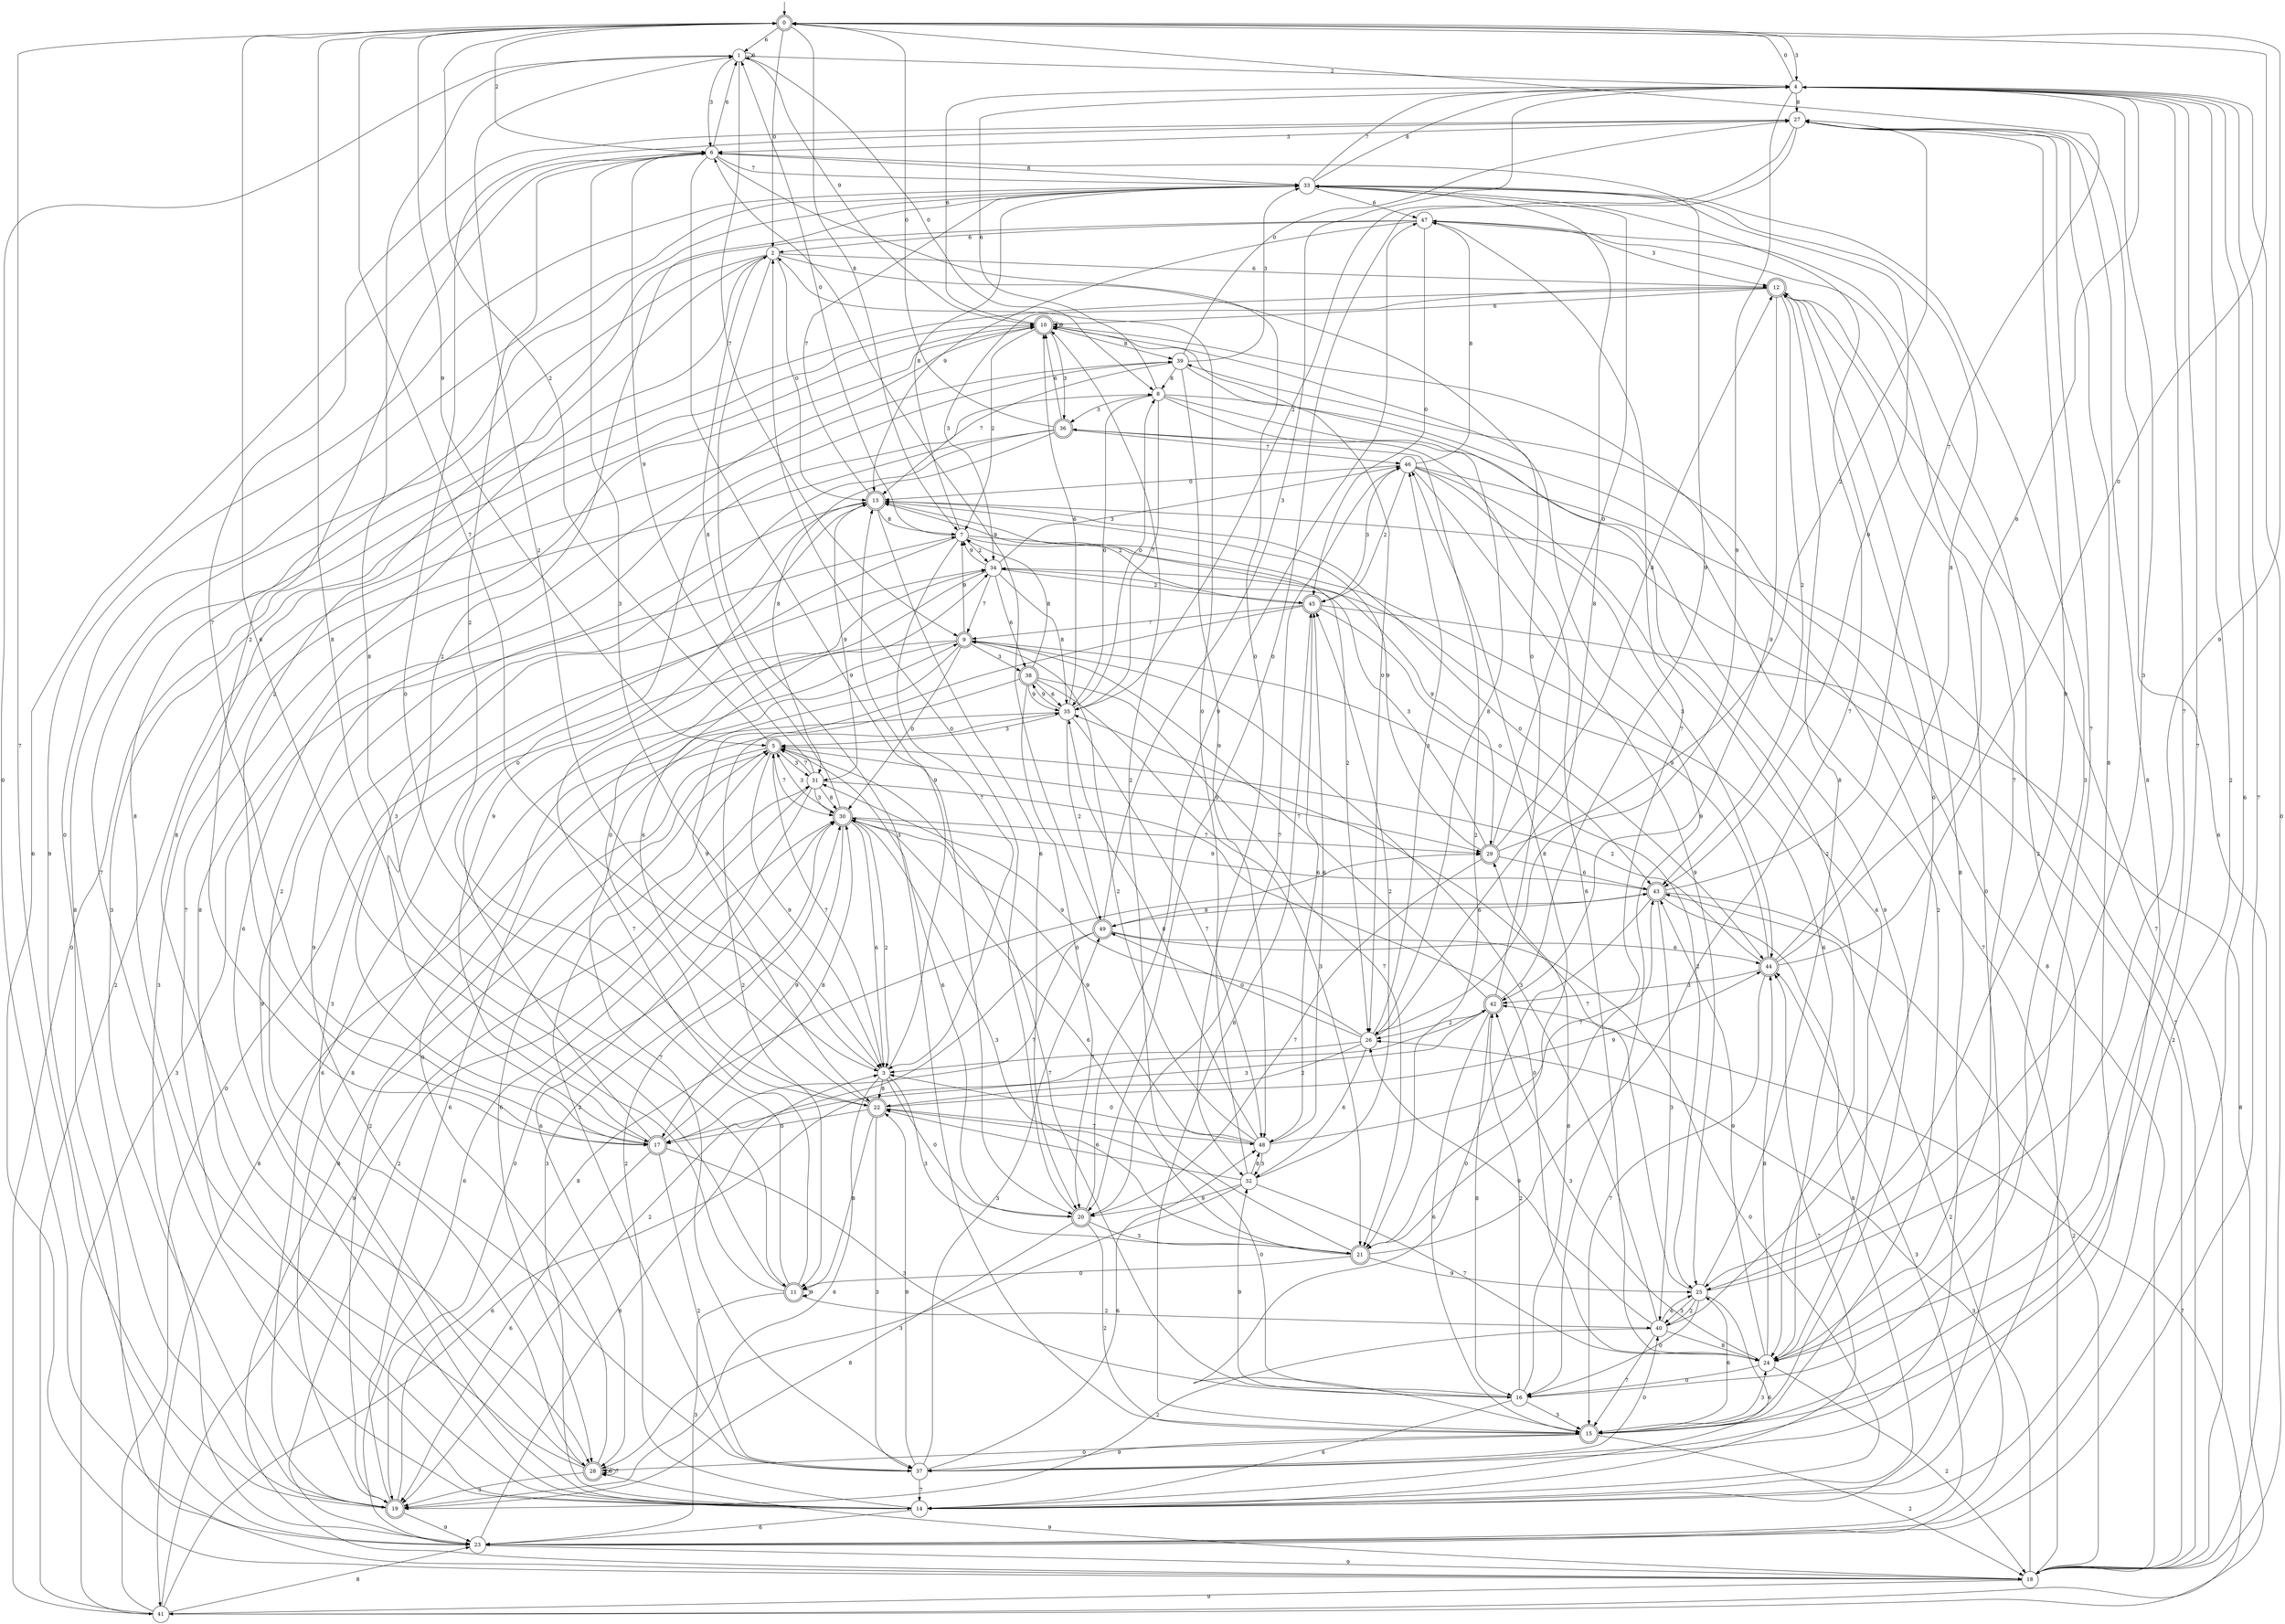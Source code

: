 digraph g {

	s0 [shape="doublecircle" label="0"];
	s1 [shape="circle" label="1"];
	s2 [shape="circle" label="2"];
	s3 [shape="circle" label="3"];
	s4 [shape="circle" label="4"];
	s5 [shape="doublecircle" label="5"];
	s6 [shape="circle" label="6"];
	s7 [shape="circle" label="7"];
	s8 [shape="circle" label="8"];
	s9 [shape="doublecircle" label="9"];
	s10 [shape="doublecircle" label="10"];
	s11 [shape="doublecircle" label="11"];
	s12 [shape="doublecircle" label="12"];
	s13 [shape="doublecircle" label="13"];
	s14 [shape="circle" label="14"];
	s15 [shape="doublecircle" label="15"];
	s16 [shape="circle" label="16"];
	s17 [shape="doublecircle" label="17"];
	s18 [shape="circle" label="18"];
	s19 [shape="doublecircle" label="19"];
	s20 [shape="doublecircle" label="20"];
	s21 [shape="doublecircle" label="21"];
	s22 [shape="doublecircle" label="22"];
	s23 [shape="circle" label="23"];
	s24 [shape="circle" label="24"];
	s25 [shape="circle" label="25"];
	s26 [shape="circle" label="26"];
	s27 [shape="circle" label="27"];
	s28 [shape="doublecircle" label="28"];
	s29 [shape="doublecircle" label="29"];
	s30 [shape="doublecircle" label="30"];
	s31 [shape="circle" label="31"];
	s32 [shape="circle" label="32"];
	s33 [shape="circle" label="33"];
	s34 [shape="circle" label="34"];
	s35 [shape="circle" label="35"];
	s36 [shape="doublecircle" label="36"];
	s37 [shape="circle" label="37"];
	s38 [shape="doublecircle" label="38"];
	s39 [shape="circle" label="39"];
	s40 [shape="circle" label="40"];
	s41 [shape="circle" label="41"];
	s42 [shape="doublecircle" label="42"];
	s43 [shape="doublecircle" label="43"];
	s44 [shape="doublecircle" label="44"];
	s45 [shape="doublecircle" label="45"];
	s46 [shape="circle" label="46"];
	s47 [shape="circle" label="47"];
	s48 [shape="circle" label="48"];
	s49 [shape="doublecircle" label="49"];
	s0 -> s1 [label="6"];
	s0 -> s2 [label="0"];
	s0 -> s3 [label="7"];
	s0 -> s4 [label="3"];
	s0 -> s5 [label="9"];
	s0 -> s6 [label="2"];
	s0 -> s7 [label="8"];
	s1 -> s1 [label="6"];
	s1 -> s8 [label="0"];
	s1 -> s9 [label="7"];
	s1 -> s6 [label="3"];
	s1 -> s10 [label="9"];
	s1 -> s4 [label="2"];
	s1 -> s11 [label="8"];
	s2 -> s12 [label="6"];
	s2 -> s13 [label="0"];
	s2 -> s14 [label="7"];
	s2 -> s15 [label="3"];
	s2 -> s16 [label="9"];
	s2 -> s17 [label="2"];
	s2 -> s18 [label="8"];
	s3 -> s19 [label="6"];
	s3 -> s20 [label="0"];
	s3 -> s5 [label="7"];
	s3 -> s21 [label="3"];
	s3 -> s13 [label="9"];
	s3 -> s1 [label="2"];
	s3 -> s22 [label="8"];
	s4 -> s23 [label="6"];
	s4 -> s0 [label="0"];
	s4 -> s24 [label="7"];
	s4 -> s25 [label="3"];
	s4 -> s26 [label="9"];
	s4 -> s14 [label="2"];
	s4 -> s27 [label="8"];
	s5 -> s28 [label="6"];
	s5 -> s29 [label="0"];
	s5 -> s30 [label="7"];
	s5 -> s31 [label="3"];
	s5 -> s3 [label="9"];
	s5 -> s0 [label="2"];
	s5 -> s18 [label="8"];
	s6 -> s1 [label="6"];
	s6 -> s32 [label="0"];
	s6 -> s33 [label="7"];
	s6 -> s3 [label="3"];
	s6 -> s20 [label="9"];
	s6 -> s17 [label="2"];
	s6 -> s33 [label="8"];
	s7 -> s24 [label="6"];
	s7 -> s1 [label="0"];
	s7 -> s3 [label="7"];
	s7 -> s28 [label="3"];
	s7 -> s29 [label="9"];
	s7 -> s34 [label="2"];
	s7 -> s33 [label="8"];
	s8 -> s4 [label="6"];
	s8 -> s35 [label="0"];
	s8 -> s35 [label="7"];
	s8 -> s36 [label="3"];
	s8 -> s15 [label="9"];
	s8 -> s15 [label="2"];
	s8 -> s26 [label="8"];
	s9 -> s19 [label="6"];
	s9 -> s30 [label="0"];
	s9 -> s37 [label="7"];
	s9 -> s38 [label="3"];
	s9 -> s7 [label="9"];
	s9 -> s25 [label="2"];
	s9 -> s19 [label="8"];
	s10 -> s4 [label="6"];
	s10 -> s26 [label="0"];
	s10 -> s14 [label="7"];
	s10 -> s36 [label="3"];
	s10 -> s10 [label="9"];
	s10 -> s7 [label="2"];
	s10 -> s39 [label="8"];
	s11 -> s0 [label="6"];
	s11 -> s27 [label="0"];
	s11 -> s34 [label="7"];
	s11 -> s23 [label="3"];
	s11 -> s11 [label="9"];
	s11 -> s40 [label="2"];
	s11 -> s0 [label="8"];
	s12 -> s10 [label="6"];
	s12 -> s41 [label="0"];
	s12 -> s18 [label="7"];
	s12 -> s34 [label="3"];
	s12 -> s42 [label="9"];
	s12 -> s43 [label="2"];
	s12 -> s37 [label="8"];
	s13 -> s20 [label="6"];
	s13 -> s44 [label="0"];
	s13 -> s33 [label="7"];
	s13 -> s17 [label="3"];
	s13 -> s31 [label="9"];
	s13 -> s26 [label="2"];
	s13 -> s7 [label="8"];
	s14 -> s23 [label="6"];
	s14 -> s12 [label="0"];
	s14 -> s44 [label="7"];
	s14 -> s30 [label="3"];
	s14 -> s13 [label="9"];
	s14 -> s30 [label="2"];
	s14 -> s10 [label="8"];
	s15 -> s25 [label="6"];
	s15 -> s28 [label="0"];
	s15 -> s4 [label="7"];
	s15 -> s24 [label="3"];
	s15 -> s37 [label="9"];
	s15 -> s18 [label="2"];
	s15 -> s45 [label="8"];
	s16 -> s14 [label="6"];
	s16 -> s22 [label="0"];
	s16 -> s5 [label="7"];
	s16 -> s15 [label="3"];
	s16 -> s32 [label="9"];
	s16 -> s42 [label="2"];
	s16 -> s29 [label="8"];
	s17 -> s19 [label="6"];
	s17 -> s8 [label="0"];
	s17 -> s27 [label="7"];
	s17 -> s16 [label="3"];
	s17 -> s13 [label="9"];
	s17 -> s37 [label="2"];
	s17 -> s30 [label="8"];
	s18 -> s6 [label="6"];
	s18 -> s4 [label="0"];
	s18 -> s10 [label="7"];
	s18 -> s26 [label="3"];
	s18 -> s41 [label="9"];
	s18 -> s13 [label="2"];
	s18 -> s39 [label="8"];
	s19 -> s35 [label="6"];
	s19 -> s33 [label="0"];
	s19 -> s0 [label="7"];
	s19 -> s10 [label="3"];
	s19 -> s23 [label="9"];
	s19 -> s5 [label="2"];
	s19 -> s29 [label="8"];
	s20 -> s5 [label="6"];
	s20 -> s2 [label="0"];
	s20 -> s46 [label="7"];
	s20 -> s21 [label="3"];
	s20 -> s47 [label="9"];
	s20 -> s15 [label="2"];
	s20 -> s19 [label="8"];
	s21 -> s30 [label="6"];
	s21 -> s11 [label="0"];
	s21 -> s33 [label="7"];
	s21 -> s30 [label="3"];
	s21 -> s25 [label="9"];
	s21 -> s10 [label="2"];
	s21 -> s46 [label="8"];
	s22 -> s34 [label="6"];
	s22 -> s17 [label="0"];
	s22 -> s48 [label="7"];
	s22 -> s37 [label="3"];
	s22 -> s44 [label="9"];
	s22 -> s6 [label="2"];
	s22 -> s11 [label="8"];
	s23 -> s30 [label="6"];
	s23 -> s1 [label="0"];
	s23 -> s4 [label="7"];
	s23 -> s44 [label="3"];
	s23 -> s18 [label="9"];
	s23 -> s43 [label="2"];
	s23 -> s3 [label="8"];
	s24 -> s36 [label="6"];
	s24 -> s16 [label="0"];
	s24 -> s47 [label="7"];
	s24 -> s42 [label="3"];
	s24 -> s43 [label="9"];
	s24 -> s18 [label="2"];
	s24 -> s44 [label="8"];
	s25 -> s14 [label="6"];
	s25 -> s16 [label="0"];
	s25 -> s35 [label="7"];
	s25 -> s40 [label="3"];
	s25 -> s0 [label="9"];
	s25 -> s40 [label="2"];
	s25 -> s12 [label="8"];
	s26 -> s32 [label="6"];
	s26 -> s49 [label="0"];
	s26 -> s3 [label="7"];
	s26 -> s46 [label="3"];
	s26 -> s31 [label="9"];
	s26 -> s22 [label="2"];
	s26 -> s33 [label="8"];
	s27 -> s18 [label="6"];
	s27 -> s20 [label="0"];
	s27 -> s24 [label="7"];
	s27 -> s6 [label="3"];
	s27 -> s25 [label="9"];
	s27 -> s35 [label="2"];
	s27 -> s15 [label="8"];
	s28 -> s28 [label="6"];
	s28 -> s9 [label="0"];
	s28 -> s28 [label="7"];
	s28 -> s19 [label="3"];
	s28 -> s18 [label="9"];
	s28 -> s10 [label="2"];
	s28 -> s33 [label="8"];
	s29 -> s43 [label="6"];
	s29 -> s33 [label="0"];
	s29 -> s20 [label="7"];
	s29 -> s34 [label="3"];
	s29 -> s13 [label="9"];
	s29 -> s27 [label="2"];
	s29 -> s12 [label="8"];
	s30 -> s3 [label="6"];
	s30 -> s19 [label="0"];
	s30 -> s29 [label="7"];
	s30 -> s5 [label="3"];
	s30 -> s17 [label="9"];
	s30 -> s3 [label="2"];
	s30 -> s2 [label="8"];
	s31 -> s28 [label="6"];
	s31 -> s24 [label="0"];
	s31 -> s5 [label="7"];
	s31 -> s30 [label="3"];
	s31 -> s6 [label="9"];
	s31 -> s23 [label="2"];
	s31 -> s30 [label="8"];
	s32 -> s22 [label="6"];
	s32 -> s2 [label="0"];
	s32 -> s24 [label="7"];
	s32 -> s28 [label="3"];
	s32 -> s20 [label="9"];
	s32 -> s45 [label="2"];
	s32 -> s48 [label="8"];
	s33 -> s47 [label="6"];
	s33 -> s43 [label="0"];
	s33 -> s4 [label="7"];
	s33 -> s16 [label="3"];
	s33 -> s23 [label="9"];
	s33 -> s17 [label="2"];
	s33 -> s4 [label="8"];
	s34 -> s38 [label="6"];
	s34 -> s22 [label="0"];
	s34 -> s9 [label="7"];
	s34 -> s46 [label="3"];
	s34 -> s7 [label="9"];
	s34 -> s45 [label="2"];
	s34 -> s35 [label="8"];
	s35 -> s10 [label="6"];
	s35 -> s8 [label="0"];
	s35 -> s48 [label="7"];
	s35 -> s5 [label="3"];
	s35 -> s38 [label="9"];
	s35 -> s49 [label="2"];
	s35 -> s41 [label="8"];
	s36 -> s10 [label="6"];
	s36 -> s0 [label="0"];
	s36 -> s46 [label="7"];
	s36 -> s23 [label="3"];
	s36 -> s37 [label="9"];
	s36 -> s21 [label="2"];
	s36 -> s31 [label="8"];
	s37 -> s48 [label="6"];
	s37 -> s40 [label="0"];
	s37 -> s14 [label="7"];
	s37 -> s49 [label="3"];
	s37 -> s22 [label="9"];
	s37 -> s5 [label="2"];
	s37 -> s27 [label="8"];
	s38 -> s35 [label="6"];
	s38 -> s20 [label="0"];
	s38 -> s21 [label="7"];
	s38 -> s21 [label="3"];
	s38 -> s35 [label="9"];
	s38 -> s11 [label="2"];
	s38 -> s7 [label="8"];
	s39 -> s14 [label="6"];
	s39 -> s27 [label="0"];
	s39 -> s13 [label="7"];
	s39 -> s33 [label="3"];
	s39 -> s48 [label="9"];
	s39 -> s24 [label="2"];
	s39 -> s8 [label="8"];
	s40 -> s25 [label="6"];
	s40 -> s12 [label="0"];
	s40 -> s15 [label="7"];
	s40 -> s9 [label="3"];
	s40 -> s26 [label="9"];
	s40 -> s19 [label="2"];
	s40 -> s24 [label="8"];
	s41 -> s42 [label="6"];
	s41 -> s34 [label="0"];
	s41 -> s42 [label="7"];
	s41 -> s7 [label="3"];
	s41 -> s31 [label="9"];
	s41 -> s39 [label="2"];
	s41 -> s23 [label="8"];
	s42 -> s15 [label="6"];
	s42 -> s10 [label="0"];
	s42 -> s9 [label="7"];
	s42 -> s17 [label="3"];
	s42 -> s6 [label="9"];
	s42 -> s26 [label="2"];
	s42 -> s16 [label="8"];
	s43 -> s49 [label="6"];
	s43 -> s15 [label="0"];
	s43 -> s0 [label="7"];
	s43 -> s40 [label="3"];
	s43 -> s30 [label="9"];
	s43 -> s18 [label="2"];
	s43 -> s14 [label="8"];
	s44 -> s4 [label="6"];
	s44 -> s0 [label="0"];
	s44 -> s15 [label="7"];
	s44 -> s42 [label="3"];
	s44 -> s34 [label="9"];
	s44 -> s5 [label="2"];
	s44 -> s33 [label="8"];
	s45 -> s48 [label="6"];
	s45 -> s43 [label="0"];
	s45 -> s9 [label="7"];
	s45 -> s46 [label="3"];
	s45 -> s22 [label="9"];
	s45 -> s13 [label="2"];
	s45 -> s41 [label="8"];
	s46 -> s24 [label="6"];
	s46 -> s13 [label="0"];
	s46 -> s18 [label="7"];
	s46 -> s44 [label="3"];
	s46 -> s25 [label="9"];
	s46 -> s45 [label="2"];
	s46 -> s47 [label="8"];
	s47 -> s2 [label="6"];
	s47 -> s45 [label="0"];
	s47 -> s21 [label="7"];
	s47 -> s12 [label="3"];
	s47 -> s13 [label="9"];
	s47 -> s14 [label="2"];
	s47 -> s28 [label="8"];
	s48 -> s45 [label="6"];
	s48 -> s3 [label="0"];
	s48 -> s43 [label="7"];
	s48 -> s32 [label="3"];
	s48 -> s30 [label="9"];
	s48 -> s9 [label="2"];
	s48 -> s35 [label="8"];
	s49 -> s44 [label="6"];
	s49 -> s14 [label="0"];
	s49 -> s17 [label="7"];
	s49 -> s4 [label="3"];
	s49 -> s6 [label="9"];
	s49 -> s19 [label="2"];
	s49 -> s43 [label="8"];

__start0 [label="" shape="none" width="0" height="0"];
__start0 -> s0;

}
